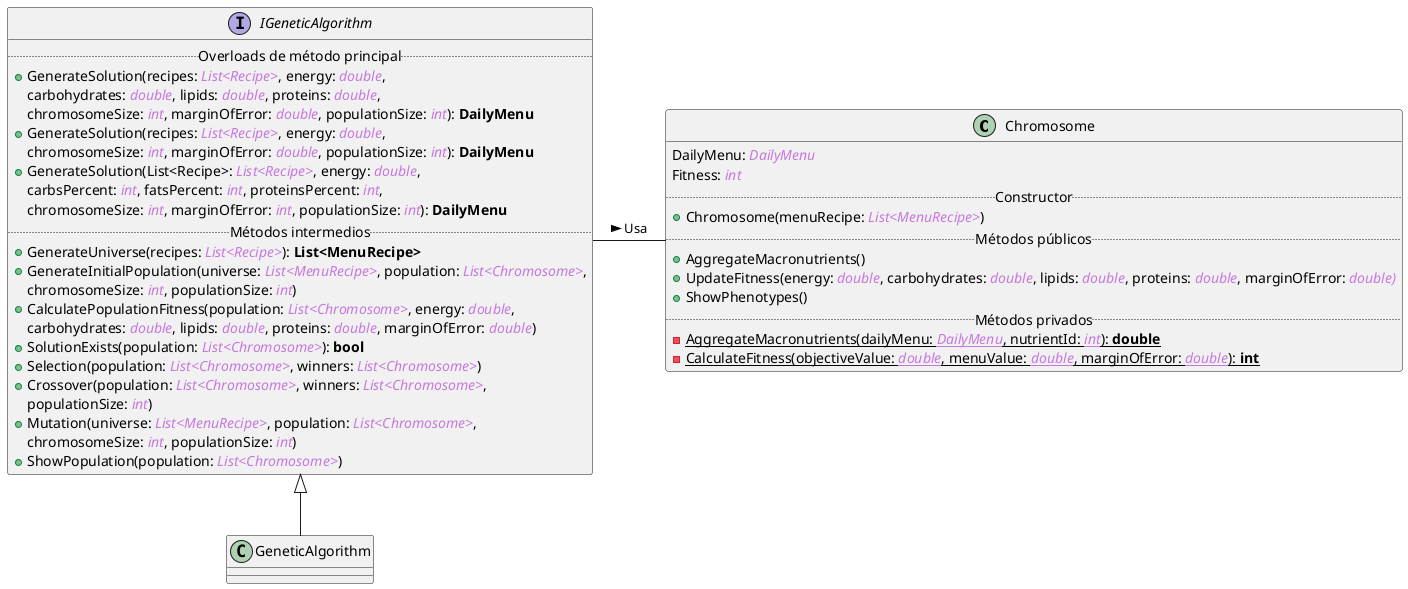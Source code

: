 @startuml
'https://plantuml.com/class-diagram

class Chromosome
{
DailyMenu: <color:#C678DD><i>DailyMenu
Fitness: <color:#C678DD><i>int
.. Constructor ..
+Chromosome(menuRecipe: <color:#C678DD><i>List<MenuRecipe></i></color>)
.. Métodos públicos ..
+AggregateMacronutrients()
+UpdateFitness(energy: <color:#C678DD><i>double</i></color>, carbohydrates: <color:#C678DD><i>double</i></color>, lipids: <color:#C678DD><i>double</i></color>, proteins: <color:#C678DD><i>double</i></color>, marginOfError: <color:#C678DD><i>double)
+ShowPhenotypes()
.. Métodos privados ..
-{static}AggregateMacronutrients(dailyMenu: <color:#C678DD><i>DailyMenu</i></color>, nutrientId: <color:#C678DD><i>int</i></color>): <b>double</b>
-{static}CalculateFitness(objectiveValue: <color:#C678DD><i>double</i></color>, menuValue: <color:#C678DD><i>double</i></color>, marginOfError: <color:#C678DD><i>double</i></color>): <b>int</b>
}

interface IGeneticAlgorithm {
.. Overloads de método principal ..
+GenerateSolution(recipes: <color:#C678DD><i>List<Recipe></i></color>, energy: <color:#C678DD><i>double</i></color>,
carbohydrates: <color:#C678DD><i>double</i></color>, lipids: <color:#C678DD><i>double</i></color>, proteins: <color:#C678DD><i>double</i></color>,
chromosomeSize: <color:#C678DD><i>int</i></color>, marginOfError: <color:#C678DD><i>double</i></color>, populationSize: <color:#C678DD><i>int</i></color>): <b>DailyMenu</b>
+GenerateSolution(recipes: <color:#C678DD><i>List<Recipe></i></color>, energy: <color:#C678DD><i>double</i></color>,
chromosomeSize: <color:#C678DD><i>int</i></color>, marginOfError: <color:#C678DD><i>double</i></color>, populationSize: <color:#C678DD><i>int</i></color>): <b>DailyMenu
+GenerateSolution(List<Recipe>: <color:#C678DD><i>List<Recipe></i></color>, energy: <color:#C678DD><i>double</i></color>,
carbsPercent: <color:#C678DD><i>int</i></color>, fatsPercent: <color:#C678DD><i>int</i></color>, proteinsPercent: <color:#C678DD><i>int</i></color>,
chromosomeSize: <color:#C678DD><i>int</i></color>, marginOfError: <color:#C678DD><i>int</i></color>, populationSize: <color:#C678DD><i>int</i></color>): <b>DailyMenu
.. Métodos intermedios ..
+GenerateUniverse(recipes: <color:#C678DD><i>List<Recipe></i></color>): <b>List<MenuRecipe></b>
+GenerateInitialPopulation(universe: <color:#C678DD><i>List<MenuRecipe></i></color>, population: <color:#C678DD><i>List<Chromosome></i></color>,
chromosomeSize: <color:#C678DD><i>int</i></color>, populationSize: <color:#C678DD><i>int</i></color>)
+CalculatePopulationFitness(population: <color:#C678DD><i>List<Chromosome></i></color>, energy: <color:#C678DD><i>double</i></color>,
carbohydrates: <color:#C678DD><i>double</i></color>, lipids: <color:#C678DD><i>double</i></color>, proteins: <color:#C678DD><i>double</i></color>, marginOfError: <color:#C678DD><i>double</i></color>)
+SolutionExists(population: <color:#C678DD><i>List<Chromosome></i></color>): <b>bool</b>
+Selection(population: <color:#C678DD><i>List<Chromosome></i></color>, winners: <color:#C678DD><i>List<Chromosome></i></color>)
+Crossover(population: <color:#C678DD><i>List<Chromosome></i></color>, winners: <color:#C678DD><i>List<Chromosome></i></color>,
populationSize: <color:#C678DD><i>int</i></color>)
+Mutation(universe: <color:#C678DD><i>List<MenuRecipe></i></color>, population: <color:#C678DD><i>List<Chromosome></i></color>,
chromosomeSize: <color:#C678DD><i>int</i></color>, populationSize: <color:#C678DD><i>int</i></color>)
+ShowPopulation(population: <color:#C678DD><i>List<Chromosome></i></color>)
}

class GeneticAlgorithm

IGeneticAlgorithm <|-- GeneticAlgorithm
IGeneticAlgorithm - Chromosome: Usa >

@enduml